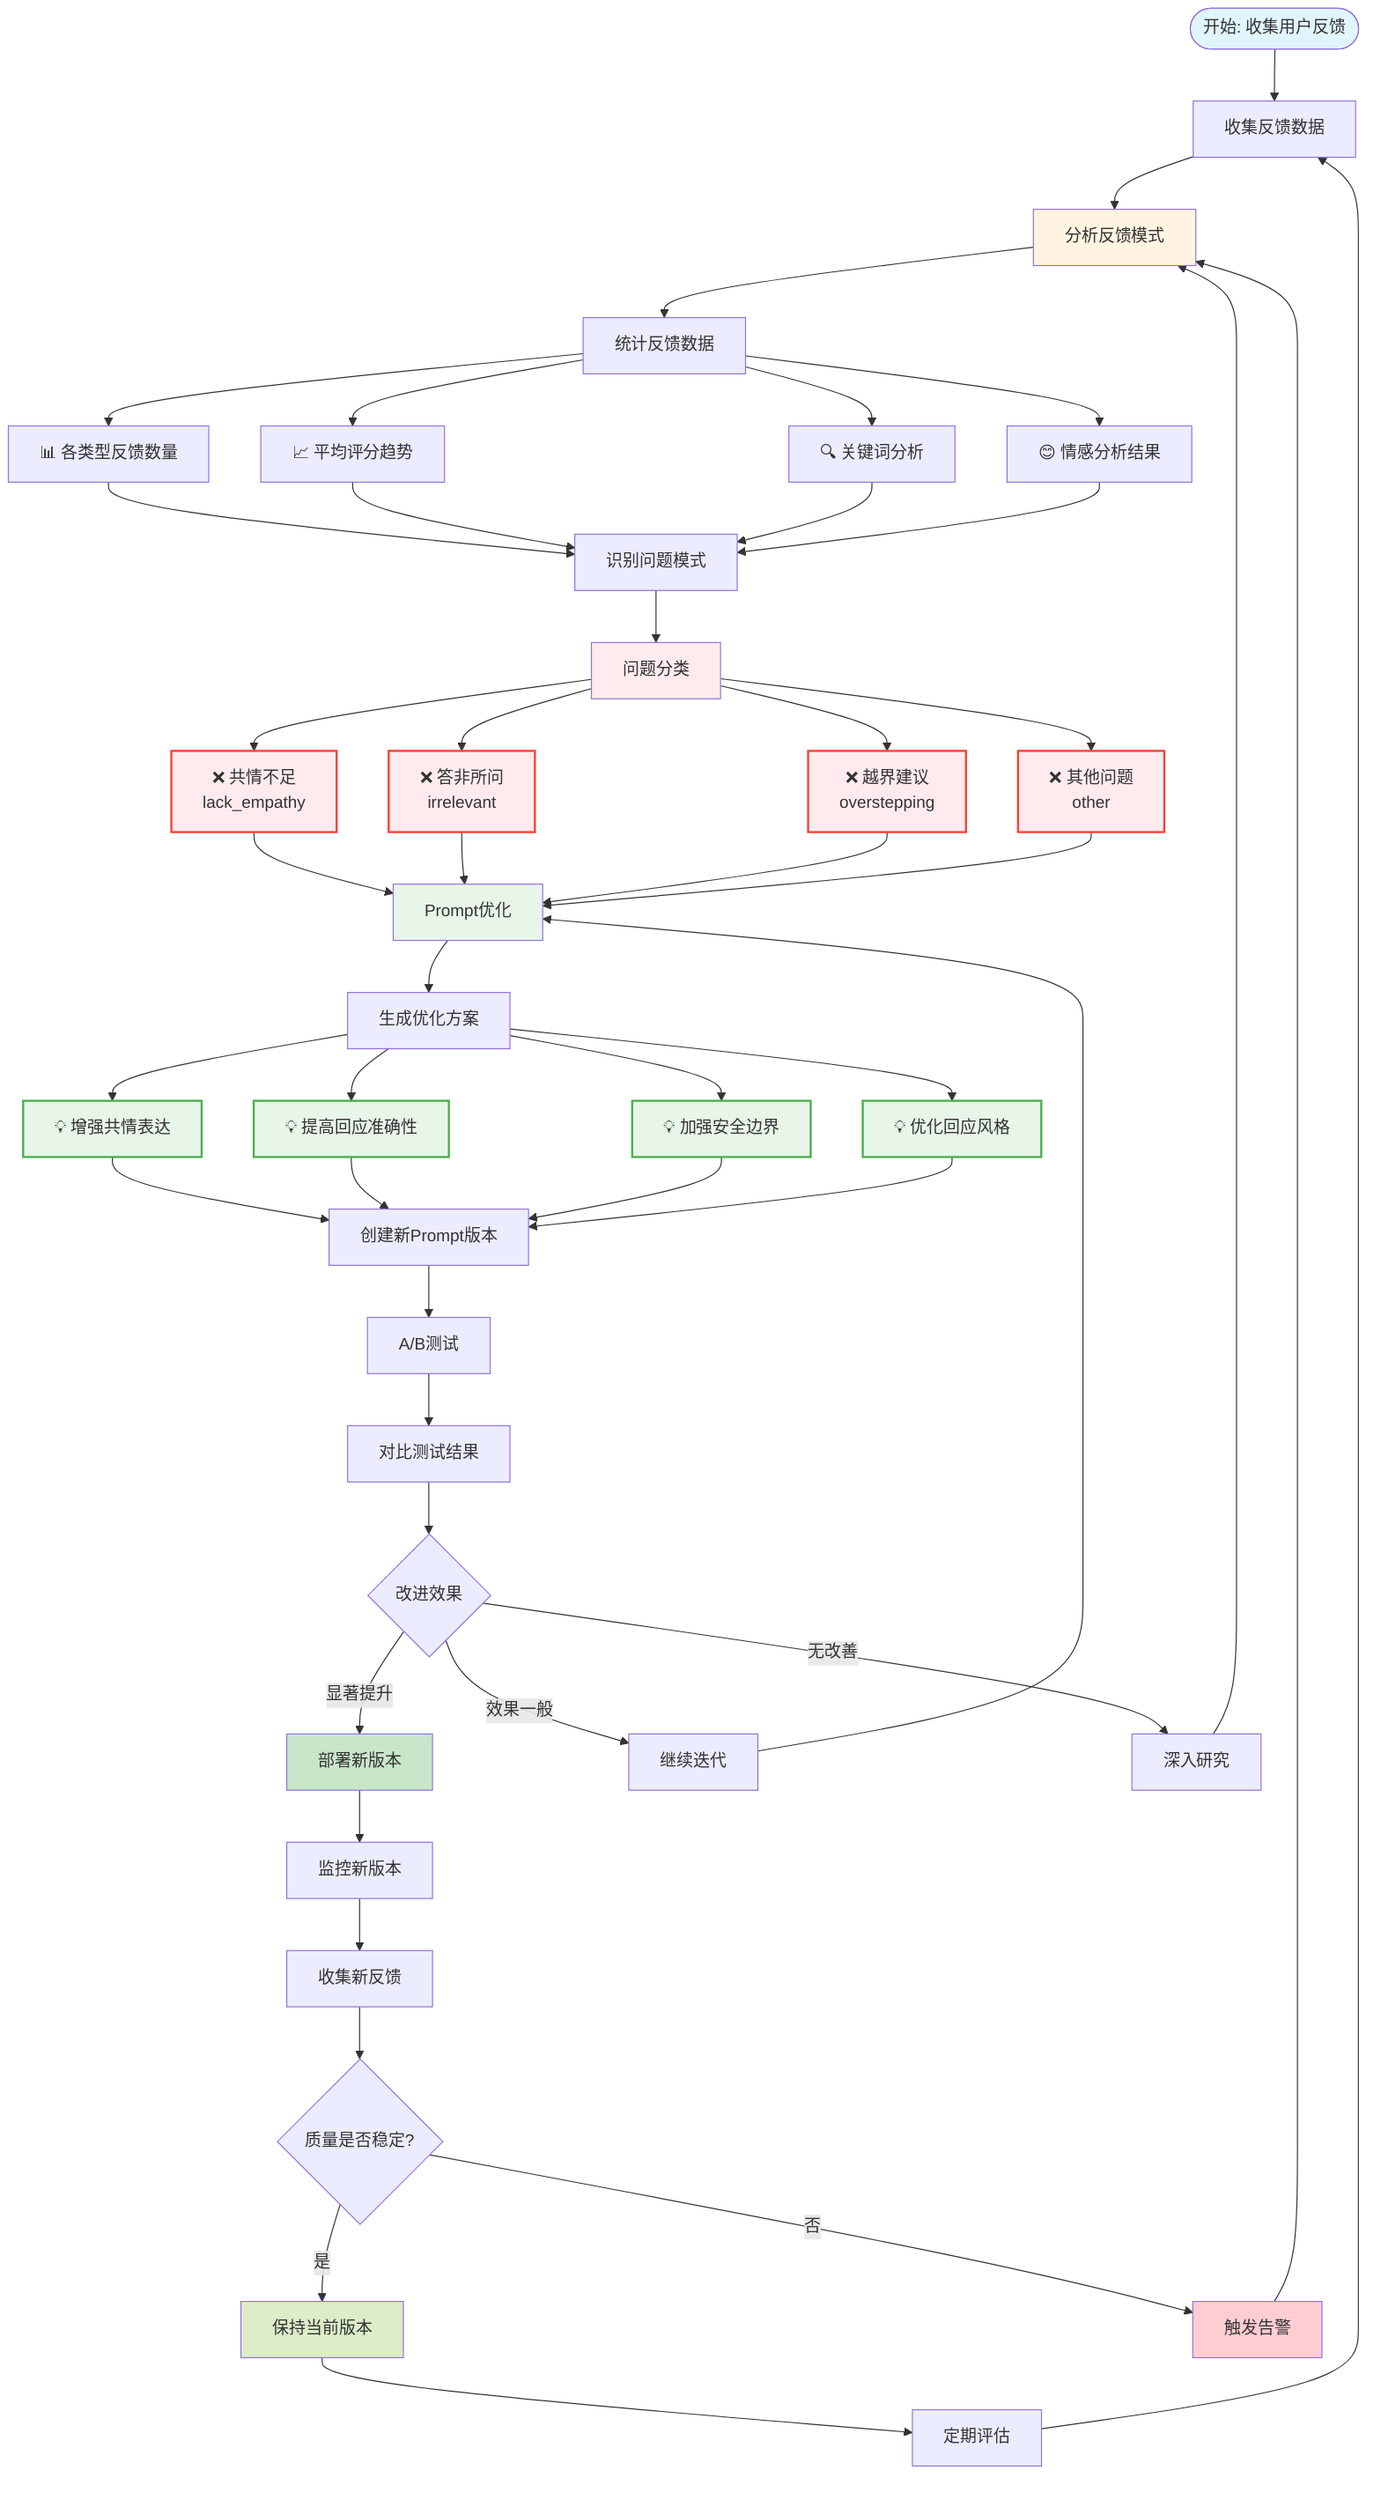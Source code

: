 graph TD
    Start([开始: 收集用户反馈]) --> Collect[收集反馈数据]
    
    Collect --> Analyze[分析反馈模式]
    Analyze --> Stats[统计反馈数据]
    Stats --> Stats1[📊 各类型反馈数量]
    Stats --> Stats2[📈 平均评分趋势]
    Stats --> Stats3[🔍 关键词分析]
    Stats --> Stats4[😊 情感分析结果]
    
    Stats1 --> Identify[识别问题模式]
    Stats2 --> Identify
    Stats3 --> Identify
    Stats4 --> Identify
    
    Identify --> Issues[问题分类]
    Issues --> Issue1[❌ 共情不足<br/>lack_empathy]
    Issues --> Issue2[❌ 答非所问<br/>irrelevant]
    Issues --> Issue3[❌ 越界建议<br/>overstepping]
    Issues --> Issue4[❌ 其他问题<br/>other]
    
    Issue1 --> Optimize[Prompt优化]
    Issue2 --> Optimize
    Issue3 --> Optimize
    Issue4 --> Optimize
    
    Optimize --> Solutions[生成优化方案]
    Solutions --> Sol1[💡 增强共情表达]
    Solutions --> Sol2[💡 提高回应准确性]
    Solutions --> Sol3[💡 加强安全边界]
    Solutions --> Sol4[💡 优化回应风格]
    
    Sol1 --> Create[创建新Prompt版本]
    Sol2 --> Create
    Sol3 --> Create
    Sol4 --> Create
    
    Create --> Test[A/B测试]
    Test --> Compare[对比测试结果]
    Compare --> Result{改进效果}
    
    Result -->|显著提升| Deploy[部署新版本]
    Result -->|效果一般| Iterate[继续迭代]
    Result -->|无改善| Research[深入研究]
    
    Deploy --> Monitor[监控新版本]
    Monitor --> Feedback[收集新反馈]
    Feedback --> Check{质量是否稳定?}
    
    Check -->|是| Maintain[保持当前版本]
    Check -->|否| Alert[触发告警]
    
    Alert --> Analyze
    Iterate --> Optimize
    Research --> Analyze
    Maintain --> Schedule[定期评估]
    Schedule --> Collect
    
    style Start fill:#e1f5ff
    style Analyze fill:#fff4e1
    style Issues fill:#ffebee
    style Optimize fill:#e8f5e9
    style Deploy fill:#c8e6c9
    style Alert fill:#ffcdd2
    style Maintain fill:#dcedc8
    
    classDef issueStyle fill:#ffebee,stroke:#f44336,stroke-width:2px
    class Issue1,Issue2,Issue3,Issue4 issueStyle
    
    classDef solutionStyle fill:#e8f5e9,stroke:#4caf50,stroke-width:2px
    class Sol1,Sol2,Sol3,Sol4 solutionStyle